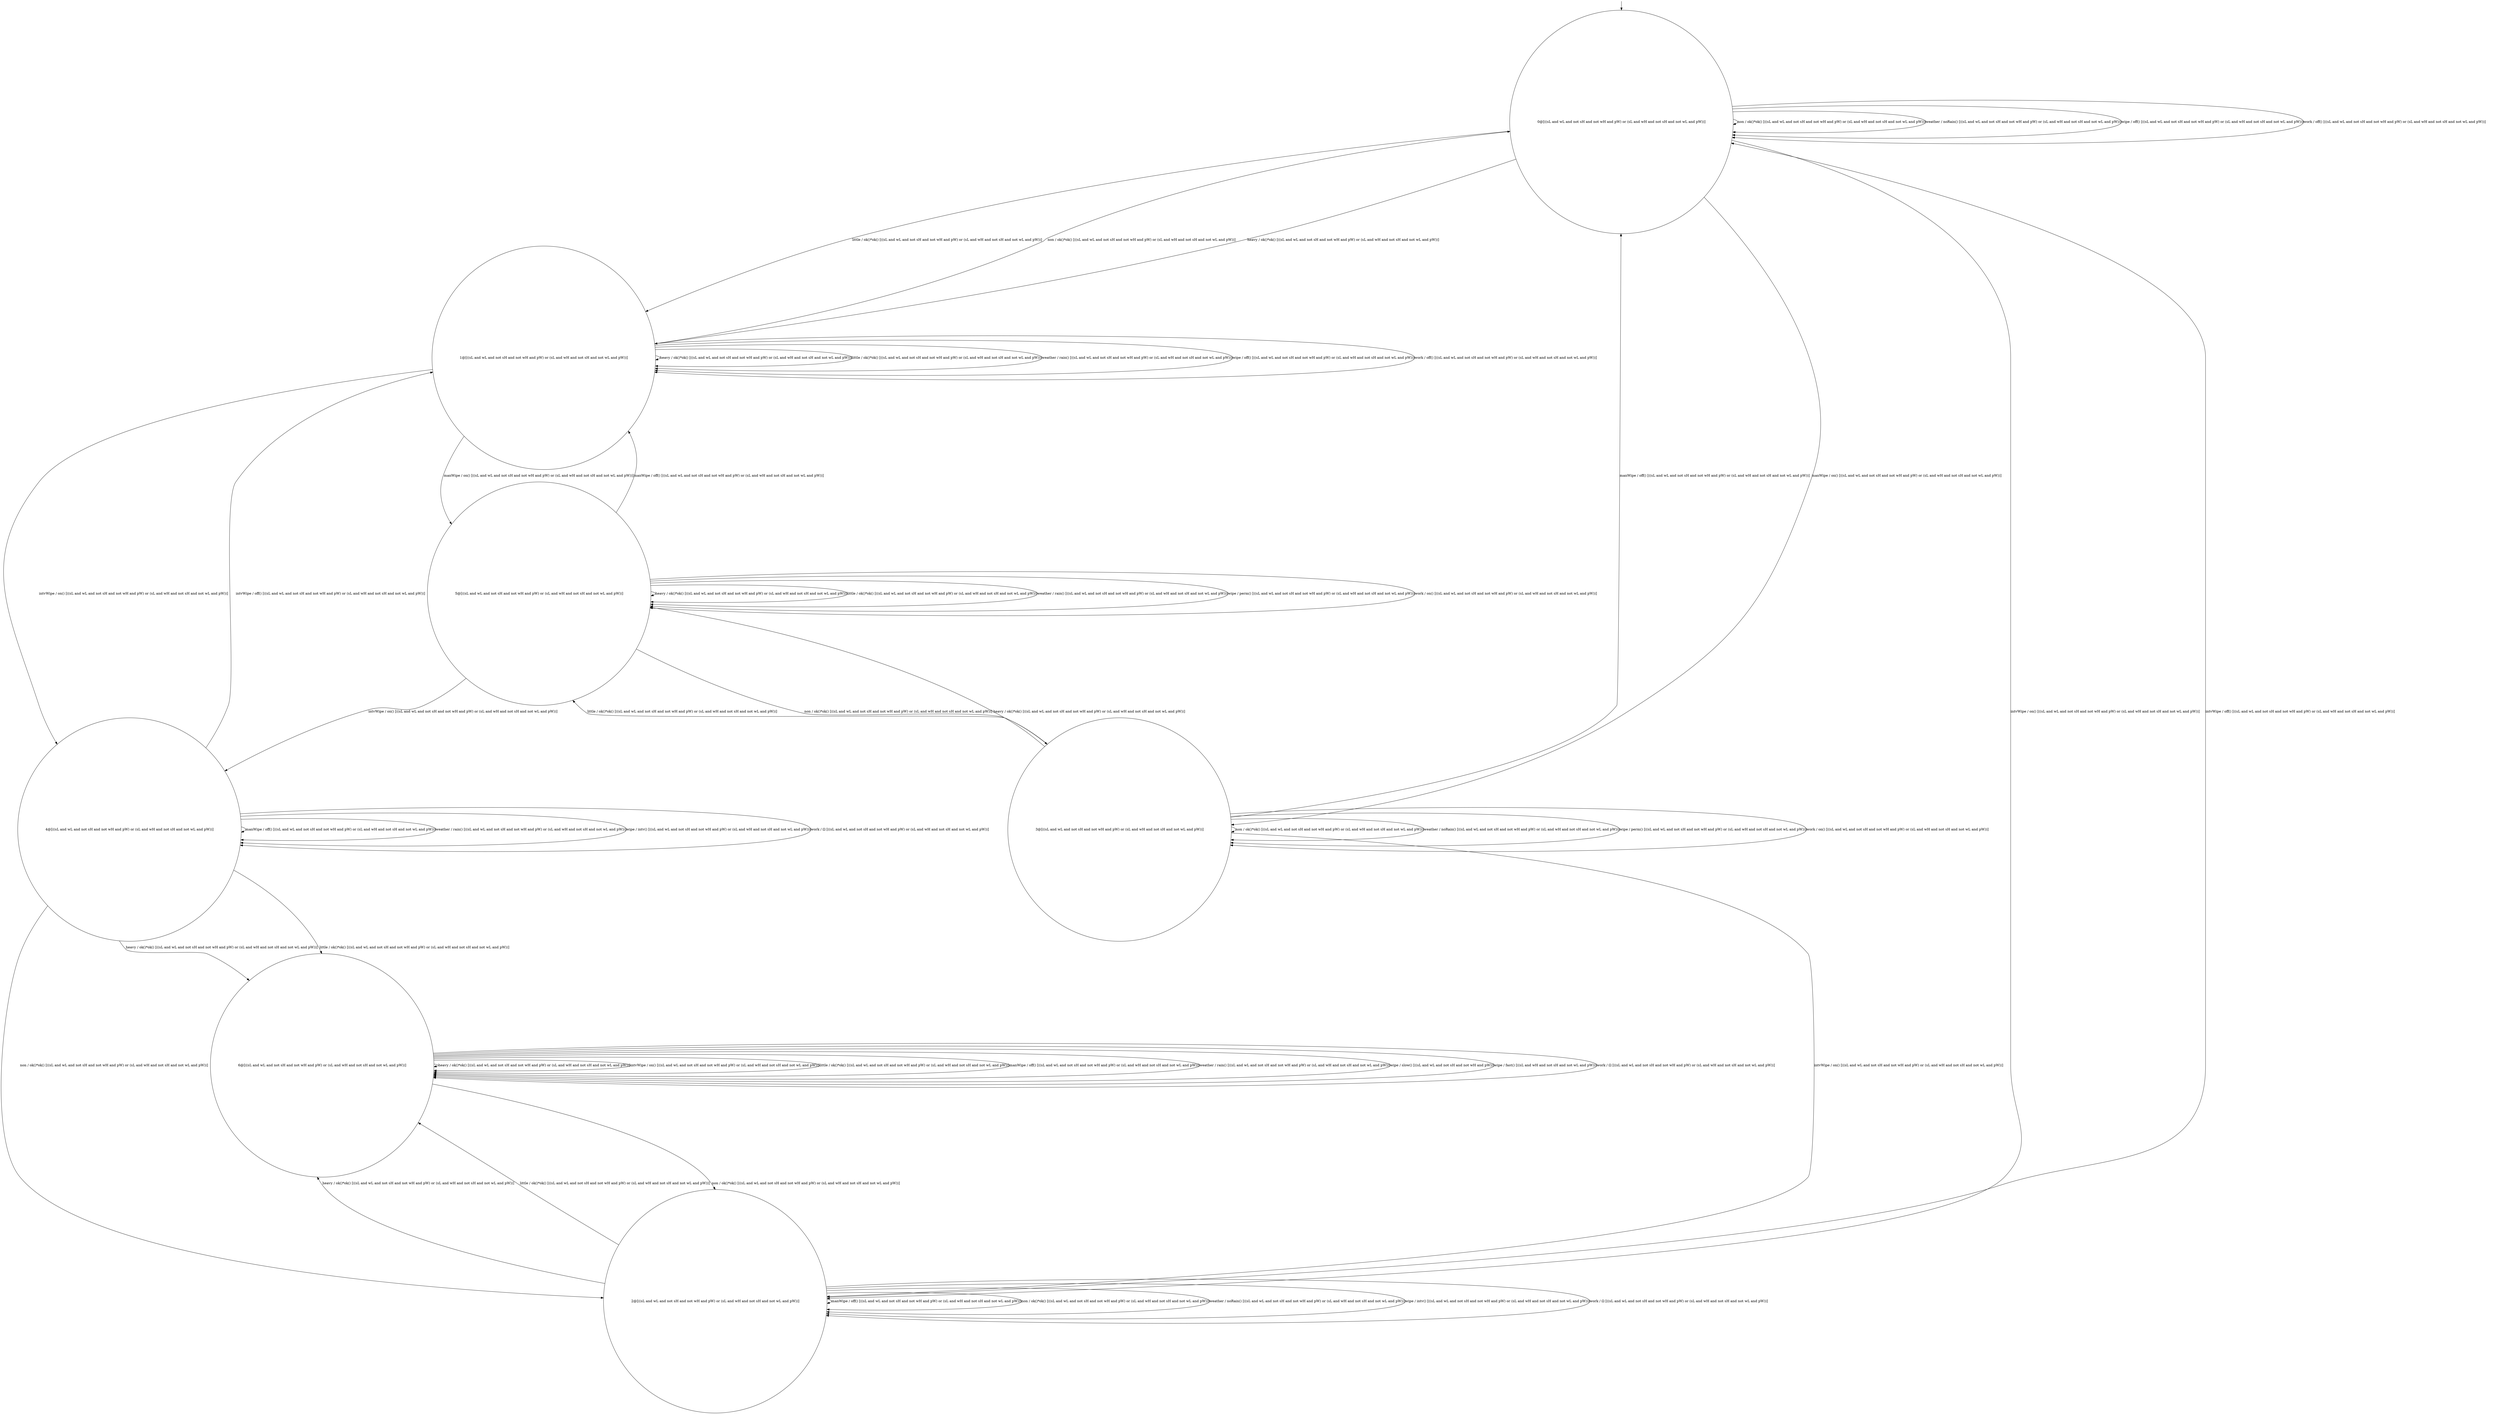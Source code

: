 digraph g {
	edge [lblstyle="above, sloped"];
	s0 [shape="circle" label="0@[((sL and wL and not sH and not wH and pW) or (sL and wH and not sH and not wL and pW))]"];
	s1 [shape="circle" label="1@[((sL and wL and not sH and not wH and pW) or (sL and wH and not sH and not wL and pW))]"];
	s2 [shape="circle" label="2@[((sL and wL and not sH and not wH and pW) or (sL and wH and not sH and not wL and pW))]"];
	s3 [shape="circle" label="3@[((sL and wL and not sH and not wH and pW) or (sL and wH and not sH and not wL and pW))]"];
	s4 [shape="circle" label="4@[((sL and wL and not sH and not wH and pW) or (sL and wH and not sH and not wL and pW))]"];
	s5 [shape="circle" label="5@[((sL and wL and not sH and not wH and pW) or (sL and wH and not sH and not wL and pW))]"];
	s6 [shape="circle" label="6@[((sL and wL and not sH and not wH and pW) or (sL and wH and not sH and not wL and pW))]"];
	s0 -> s1 [label="heavy / ok()*ok() [((sL and wL and not sH and not wH and pW) or (sL and wH and not sH and not wL and pW))]"];
	s0 -> s2 [label="intvWipe / on() [((sL and wL and not sH and not wH and pW) or (sL and wH and not sH and not wL and pW))]"];
	s0 -> s1 [label="little / ok()*ok() [((sL and wL and not sH and not wH and pW) or (sL and wH and not sH and not wL and pW))]"];
	s0 -> s3 [label="manWipe / on() [((sL and wL and not sH and not wH and pW) or (sL and wH and not sH and not wL and pW))]"];
	s0 -> s0 [label="non / ok()*ok() [((sL and wL and not sH and not wH and pW) or (sL and wH and not sH and not wL and pW))]"];
	s0 -> s0 [label="weather / noRain() [((sL and wL and not sH and not wH and pW) or (sL and wH and not sH and not wL and pW))]"];
	s0 -> s0 [label="wipe / off() [((sL and wL and not sH and not wH and pW) or (sL and wH and not sH and not wL and pW))]"];
	s0 -> s0 [label="work / off() [((sL and wL and not sH and not wH and pW) or (sL and wH and not sH and not wL and pW))]"];
	s1 -> s1 [label="heavy / ok()*ok() [((sL and wL and not sH and not wH and pW) or (sL and wH and not sH and not wL and pW))]"];
	s1 -> s4 [label="intvWipe / on() [((sL and wL and not sH and not wH and pW) or (sL and wH and not sH and not wL and pW))]"];
	s1 -> s1 [label="little / ok()*ok() [((sL and wL and not sH and not wH and pW) or (sL and wH and not sH and not wL and pW))]"];
	s1 -> s5 [label="manWipe / on() [((sL and wL and not sH and not wH and pW) or (sL and wH and not sH and not wL and pW))]"];
	s1 -> s0 [label="non / ok()*ok() [((sL and wL and not sH and not wH and pW) or (sL and wH and not sH and not wL and pW))]"];
	s1 -> s1 [label="weather / rain() [((sL and wL and not sH and not wH and pW) or (sL and wH and not sH and not wL and pW))]"];
	s1 -> s1 [label="wipe / off() [((sL and wL and not sH and not wH and pW) or (sL and wH and not sH and not wL and pW))]"];
	s1 -> s1 [label="work / off() [((sL and wL and not sH and not wH and pW) or (sL and wH and not sH and not wL and pW))]"];
	s2 -> s6 [label="heavy / ok()*ok() [((sL and wL and not sH and not wH and pW) or (sL and wH and not sH and not wL and pW))]"];
	s2 -> s0 [label="intvWipe / off() [((sL and wL and not sH and not wH and pW) or (sL and wH and not sH and not wL and pW))]"];
	s2 -> s6 [label="little / ok()*ok() [((sL and wL and not sH and not wH and pW) or (sL and wH and not sH and not wL and pW))]"];
	s2 -> s2 [label="manWipe / off() [((sL and wL and not sH and not wH and pW) or (sL and wH and not sH and not wL and pW))]"];
	s2 -> s2 [label="non / ok()*ok() [((sL and wL and not sH and not wH and pW) or (sL and wH and not sH and not wL and pW))]"];
	s2 -> s2 [label="weather / noRain() [((sL and wL and not sH and not wH and pW) or (sL and wH and not sH and not wL and pW))]"];
	s2 -> s2 [label="wipe / intv() [((sL and wL and not sH and not wH and pW) or (sL and wH and not sH and not wL and pW))]"];
	s2 -> s2 [label="work / Ω [((sL and wL and not sH and not wH and pW) or (sL and wH and not sH and not wL and pW))]"];
	s3 -> s5 [label="heavy / ok()*ok() [((sL and wL and not sH and not wH and pW) or (sL and wH and not sH and not wL and pW))]"];
	s3 -> s2 [label="intvWipe / on() [((sL and wL and not sH and not wH and pW) or (sL and wH and not sH and not wL and pW))]"];
	s3 -> s5 [label="little / ok()*ok() [((sL and wL and not sH and not wH and pW) or (sL and wH and not sH and not wL and pW))]"];
	s3 -> s0 [label="manWipe / off() [((sL and wL and not sH and not wH and pW) or (sL and wH and not sH and not wL and pW))]"];
	s3 -> s3 [label="non / ok()*ok() [((sL and wL and not sH and not wH and pW) or (sL and wH and not sH and not wL and pW))]"];
	s3 -> s3 [label="weather / noRain() [((sL and wL and not sH and not wH and pW) or (sL and wH and not sH and not wL and pW))]"];
	s3 -> s3 [label="wipe / perm() [((sL and wL and not sH and not wH and pW) or (sL and wH and not sH and not wL and pW))]"];
	s3 -> s3 [label="work / on() [((sL and wL and not sH and not wH and pW) or (sL and wH and not sH and not wL and pW))]"];
	s4 -> s6 [label="heavy / ok()*ok() [((sL and wL and not sH and not wH and pW) or (sL and wH and not sH and not wL and pW))]"];
	s4 -> s1 [label="intvWipe / off() [((sL and wL and not sH and not wH and pW) or (sL and wH and not sH and not wL and pW))]"];
	s4 -> s6 [label="little / ok()*ok() [((sL and wL and not sH and not wH and pW) or (sL and wH and not sH and not wL and pW))]"];
	s4 -> s4 [label="manWipe / off() [((sL and wL and not sH and not wH and pW) or (sL and wH and not sH and not wL and pW))]"];
	s4 -> s2 [label="non / ok()*ok() [((sL and wL and not sH and not wH and pW) or (sL and wH and not sH and not wL and pW))]"];
	s4 -> s4 [label="weather / rain() [((sL and wL and not sH and not wH and pW) or (sL and wH and not sH and not wL and pW))]"];
	s4 -> s4 [label="wipe / intv() [((sL and wL and not sH and not wH and pW) or (sL and wH and not sH and not wL and pW))]"];
	s4 -> s4 [label="work / Ω [((sL and wL and not sH and not wH and pW) or (sL and wH and not sH and not wL and pW))]"];
	s5 -> s5 [label="heavy / ok()*ok() [((sL and wL and not sH and not wH and pW) or (sL and wH and not sH and not wL and pW))]"];
	s5 -> s4 [label="intvWipe / on() [((sL and wL and not sH and not wH and pW) or (sL and wH and not sH and not wL and pW))]"];
	s5 -> s5 [label="little / ok()*ok() [((sL and wL and not sH and not wH and pW) or (sL and wH and not sH and not wL and pW))]"];
	s5 -> s1 [label="manWipe / off() [((sL and wL and not sH and not wH and pW) or (sL and wH and not sH and not wL and pW))]"];
	s5 -> s3 [label="non / ok()*ok() [((sL and wL and not sH and not wH and pW) or (sL and wH and not sH and not wL and pW))]"];
	s5 -> s5 [label="weather / rain() [((sL and wL and not sH and not wH and pW) or (sL and wH and not sH and not wL and pW))]"];
	s5 -> s5 [label="wipe / perm() [((sL and wL and not sH and not wH and pW) or (sL and wH and not sH and not wL and pW))]"];
	s5 -> s5 [label="work / on() [((sL and wL and not sH and not wH and pW) or (sL and wH and not sH and not wL and pW))]"];
	s6 -> s6 [label="heavy / ok()*ok() [((sL and wL and not sH and not wH and pW) or (sL and wH and not sH and not wL and pW))]"];
	s6 -> s6 [label="intvWipe / on() [((sL and wL and not sH and not wH and pW) or (sL and wH and not sH and not wL and pW))]"];
	s6 -> s6 [label="little / ok()*ok() [((sL and wL and not sH and not wH and pW) or (sL and wH and not sH and not wL and pW))]"];
	s6 -> s6 [label="manWipe / off() [((sL and wL and not sH and not wH and pW) or (sL and wH and not sH and not wL and pW))]"];
	s6 -> s2 [label="non / ok()*ok() [((sL and wL and not sH and not wH and pW) or (sL and wH and not sH and not wL and pW))]"];
	s6 -> s6 [label="weather / rain() [((sL and wL and not sH and not wH and pW) or (sL and wH and not sH and not wL and pW))]"];
	s6 -> s6 [label="wipe / slow() [((sL and wL and not sH and not wH and pW))]"];
	s6 -> s6 [label="wipe / fast() [((sL and wH and not sH and not wL and pW))]"];
	s6 -> s6 [label="work / Ω [((sL and wL and not sH and not wH and pW) or (sL and wH and not sH and not wL and pW))]"];
	__start0 [label="" shape="none" width="0" height="0"];
	__start0 -> s0;
}